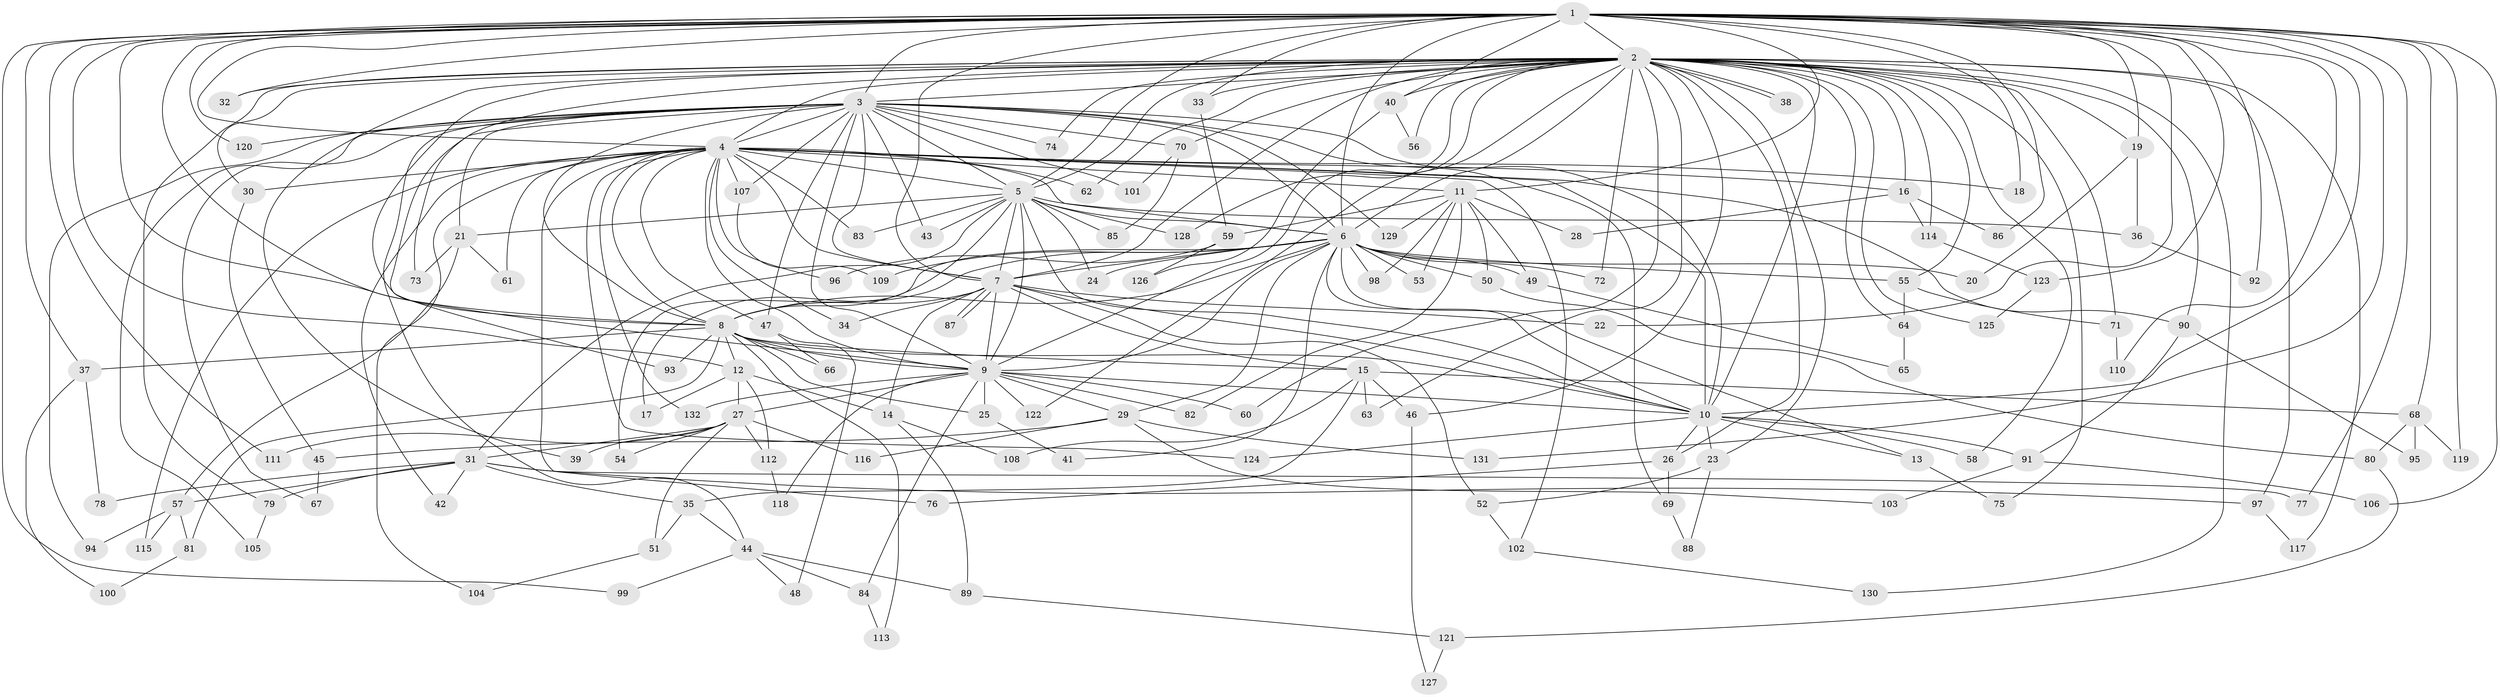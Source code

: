 // Generated by graph-tools (version 1.1) at 2025/25/03/09/25 03:25:51]
// undirected, 132 vertices, 289 edges
graph export_dot {
graph [start="1"]
  node [color=gray90,style=filled];
  1;
  2;
  3;
  4;
  5;
  6;
  7;
  8;
  9;
  10;
  11;
  12;
  13;
  14;
  15;
  16;
  17;
  18;
  19;
  20;
  21;
  22;
  23;
  24;
  25;
  26;
  27;
  28;
  29;
  30;
  31;
  32;
  33;
  34;
  35;
  36;
  37;
  38;
  39;
  40;
  41;
  42;
  43;
  44;
  45;
  46;
  47;
  48;
  49;
  50;
  51;
  52;
  53;
  54;
  55;
  56;
  57;
  58;
  59;
  60;
  61;
  62;
  63;
  64;
  65;
  66;
  67;
  68;
  69;
  70;
  71;
  72;
  73;
  74;
  75;
  76;
  77;
  78;
  79;
  80;
  81;
  82;
  83;
  84;
  85;
  86;
  87;
  88;
  89;
  90;
  91;
  92;
  93;
  94;
  95;
  96;
  97;
  98;
  99;
  100;
  101;
  102;
  103;
  104;
  105;
  106;
  107;
  108;
  109;
  110;
  111;
  112;
  113;
  114;
  115;
  116;
  117;
  118;
  119;
  120;
  121;
  122;
  123;
  124;
  125;
  126;
  127;
  128;
  129;
  130;
  131;
  132;
  1 -- 2;
  1 -- 3;
  1 -- 4;
  1 -- 5;
  1 -- 6;
  1 -- 7;
  1 -- 8;
  1 -- 9;
  1 -- 10;
  1 -- 11;
  1 -- 12;
  1 -- 18;
  1 -- 19;
  1 -- 22;
  1 -- 32;
  1 -- 33;
  1 -- 37;
  1 -- 40;
  1 -- 68;
  1 -- 77;
  1 -- 86;
  1 -- 92;
  1 -- 99;
  1 -- 106;
  1 -- 110;
  1 -- 111;
  1 -- 119;
  1 -- 120;
  1 -- 123;
  1 -- 131;
  2 -- 3;
  2 -- 4;
  2 -- 5;
  2 -- 6;
  2 -- 7;
  2 -- 8;
  2 -- 9;
  2 -- 10;
  2 -- 16;
  2 -- 19;
  2 -- 23;
  2 -- 26;
  2 -- 30;
  2 -- 32;
  2 -- 33;
  2 -- 38;
  2 -- 38;
  2 -- 39;
  2 -- 40;
  2 -- 46;
  2 -- 55;
  2 -- 56;
  2 -- 58;
  2 -- 60;
  2 -- 62;
  2 -- 63;
  2 -- 64;
  2 -- 70;
  2 -- 71;
  2 -- 72;
  2 -- 73;
  2 -- 74;
  2 -- 75;
  2 -- 79;
  2 -- 90;
  2 -- 97;
  2 -- 114;
  2 -- 117;
  2 -- 122;
  2 -- 125;
  2 -- 128;
  2 -- 130;
  3 -- 4;
  3 -- 5;
  3 -- 6;
  3 -- 7;
  3 -- 8;
  3 -- 9;
  3 -- 10;
  3 -- 21;
  3 -- 43;
  3 -- 44;
  3 -- 47;
  3 -- 67;
  3 -- 69;
  3 -- 70;
  3 -- 74;
  3 -- 93;
  3 -- 94;
  3 -- 101;
  3 -- 105;
  3 -- 107;
  3 -- 120;
  3 -- 129;
  4 -- 5;
  4 -- 6;
  4 -- 7;
  4 -- 8;
  4 -- 9;
  4 -- 10;
  4 -- 11;
  4 -- 16;
  4 -- 18;
  4 -- 30;
  4 -- 34;
  4 -- 42;
  4 -- 47;
  4 -- 61;
  4 -- 62;
  4 -- 76;
  4 -- 83;
  4 -- 90;
  4 -- 96;
  4 -- 102;
  4 -- 104;
  4 -- 107;
  4 -- 115;
  4 -- 124;
  4 -- 132;
  5 -- 6;
  5 -- 7;
  5 -- 8;
  5 -- 9;
  5 -- 10;
  5 -- 21;
  5 -- 24;
  5 -- 31;
  5 -- 36;
  5 -- 43;
  5 -- 83;
  5 -- 85;
  5 -- 128;
  6 -- 7;
  6 -- 8;
  6 -- 9;
  6 -- 10;
  6 -- 13;
  6 -- 17;
  6 -- 20;
  6 -- 24;
  6 -- 29;
  6 -- 41;
  6 -- 49;
  6 -- 50;
  6 -- 53;
  6 -- 54;
  6 -- 55;
  6 -- 72;
  6 -- 98;
  6 -- 109;
  7 -- 8;
  7 -- 9;
  7 -- 10;
  7 -- 14;
  7 -- 15;
  7 -- 22;
  7 -- 34;
  7 -- 52;
  7 -- 87;
  7 -- 87;
  8 -- 9;
  8 -- 10;
  8 -- 12;
  8 -- 15;
  8 -- 25;
  8 -- 37;
  8 -- 66;
  8 -- 81;
  8 -- 93;
  8 -- 113;
  9 -- 10;
  9 -- 25;
  9 -- 27;
  9 -- 29;
  9 -- 60;
  9 -- 82;
  9 -- 84;
  9 -- 118;
  9 -- 122;
  9 -- 132;
  10 -- 13;
  10 -- 23;
  10 -- 26;
  10 -- 58;
  10 -- 91;
  10 -- 124;
  11 -- 28;
  11 -- 49;
  11 -- 50;
  11 -- 53;
  11 -- 59;
  11 -- 82;
  11 -- 98;
  11 -- 129;
  12 -- 14;
  12 -- 17;
  12 -- 27;
  12 -- 112;
  13 -- 75;
  14 -- 89;
  14 -- 108;
  15 -- 35;
  15 -- 46;
  15 -- 63;
  15 -- 68;
  15 -- 108;
  16 -- 28;
  16 -- 86;
  16 -- 114;
  19 -- 20;
  19 -- 36;
  21 -- 57;
  21 -- 61;
  21 -- 73;
  23 -- 52;
  23 -- 88;
  25 -- 41;
  26 -- 69;
  26 -- 76;
  27 -- 31;
  27 -- 39;
  27 -- 51;
  27 -- 54;
  27 -- 111;
  27 -- 112;
  27 -- 116;
  29 -- 45;
  29 -- 103;
  29 -- 116;
  29 -- 131;
  30 -- 45;
  31 -- 35;
  31 -- 42;
  31 -- 57;
  31 -- 77;
  31 -- 78;
  31 -- 79;
  31 -- 97;
  33 -- 59;
  35 -- 44;
  35 -- 51;
  36 -- 92;
  37 -- 78;
  37 -- 100;
  40 -- 56;
  40 -- 126;
  44 -- 48;
  44 -- 84;
  44 -- 89;
  44 -- 99;
  45 -- 67;
  46 -- 127;
  47 -- 48;
  47 -- 66;
  49 -- 65;
  50 -- 80;
  51 -- 104;
  52 -- 102;
  55 -- 64;
  55 -- 71;
  57 -- 81;
  57 -- 94;
  57 -- 115;
  59 -- 96;
  59 -- 126;
  64 -- 65;
  68 -- 80;
  68 -- 95;
  68 -- 119;
  69 -- 88;
  70 -- 85;
  70 -- 101;
  71 -- 110;
  79 -- 105;
  80 -- 121;
  81 -- 100;
  84 -- 113;
  89 -- 121;
  90 -- 91;
  90 -- 95;
  91 -- 103;
  91 -- 106;
  97 -- 117;
  102 -- 130;
  107 -- 109;
  112 -- 118;
  114 -- 123;
  121 -- 127;
  123 -- 125;
}
